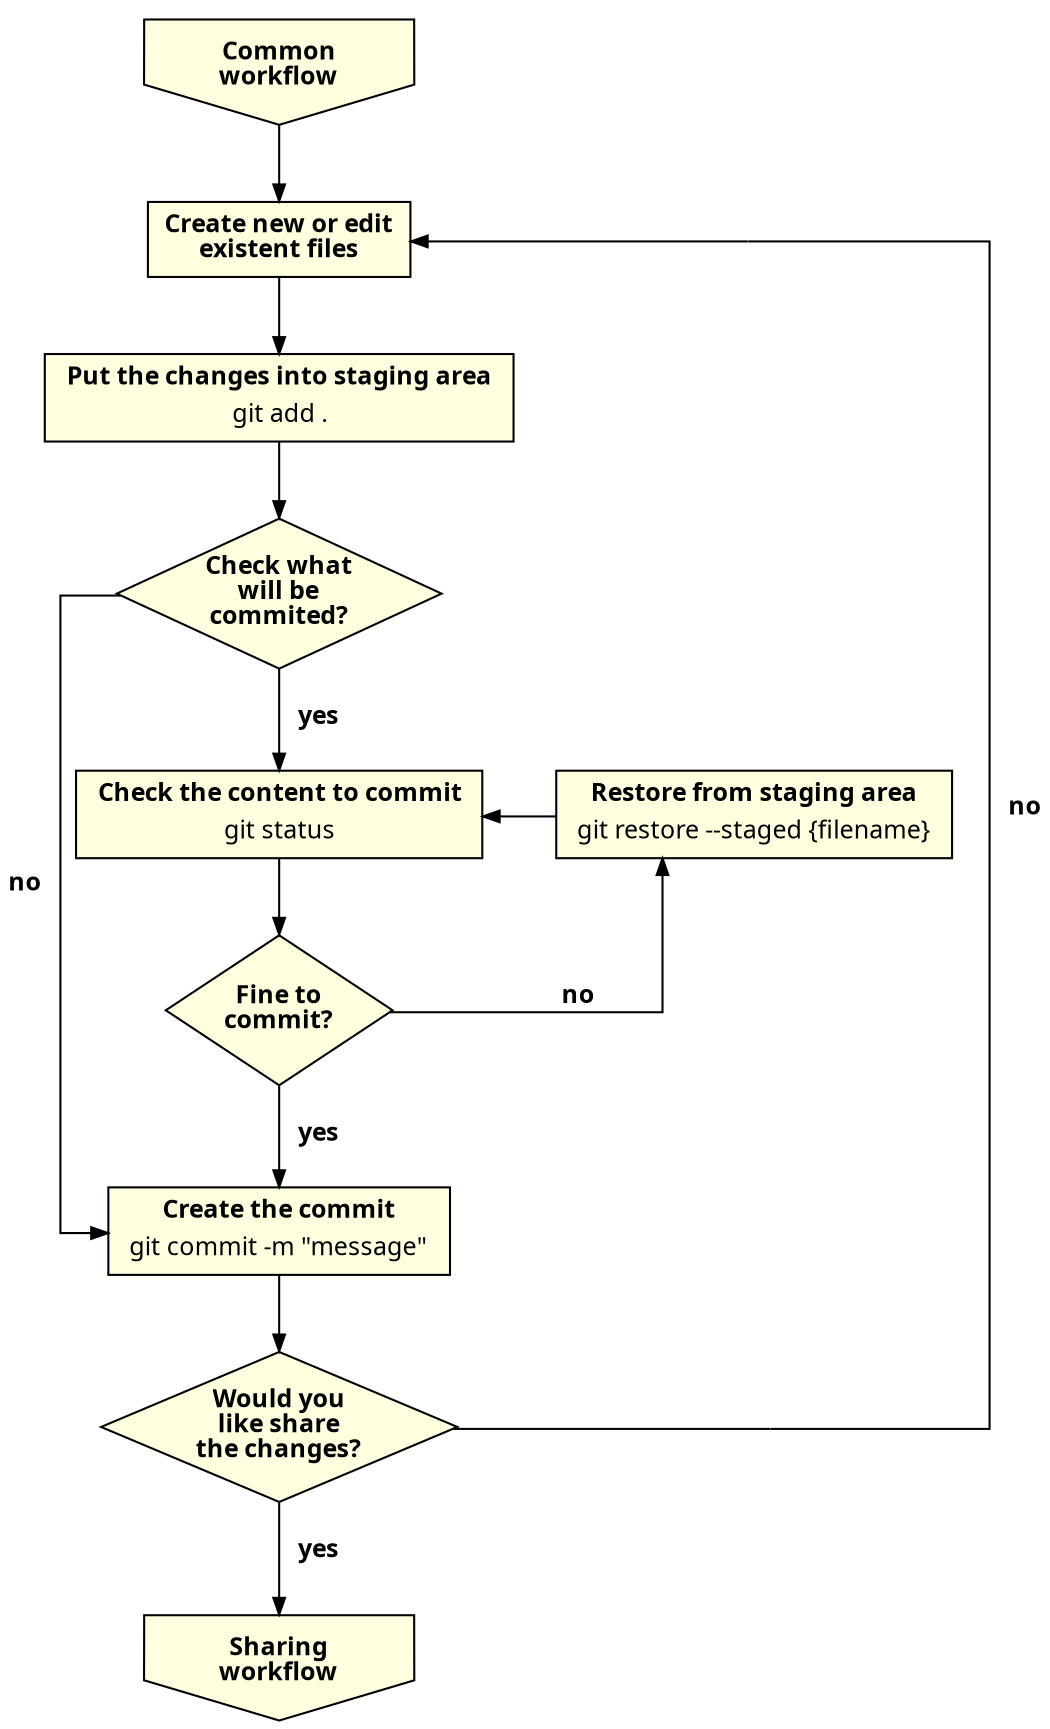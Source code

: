 digraph commonworkflow {
    splines = ortho;
    overlap = false;

    edge [
        arrowsize = 0.8,
        fontname = "Verdana",
        fontsize = 12
    ]

    node [
        shape = rect,
        style = filled,
        fillcolor = lightyellow,
        fontname = "Verdana",
        fontsize = 12
    ]

    // dot
    dot1 [
        shape = point,
        style = invis,
        width = 0
    ]
    dot2 [
        shape = point,
        style = invis,
        width = 0
    ]

    // workflow
    common_workflow [
        shape = invhouse,
        label = <<b>Common<br/>workflow</b>>,
        group = g1
    ]
    sharing_workflow [
        shape = invhouse,
        label = <<b>Sharing<br/>workflow</b>>,
        group = g1
    ]

    // actions
    create_new_files_or_edit_existent_files [
        label = <<b>Create new or edit<br/>existent files</b>>,
        group = g1
    ]

    // decisions
    check_commit [
        shape = diamond,
        label = <<b>Check what<br/>will be<br/>commited?</b>>,
        height = 1,
        group = g1
    ]
    fine_to_commit [
        shape = diamond,
        label = <<b>Fine to<br/>commit?</b>>,
        height = 1,
        group = g1
    ]
    share_changes [
        shape = diamond,
        label = <<b>Would you<br/>like share<br/>the changes?</b>>,
        height = 1,
        group = g1
    ]

    // commands
    git_add [
        label = <
            <table border="0" cellborder="0" cellspacing="0">
            <tr><td><b>Put the changes into staging area</b></td></tr>
            <tr><td>git add .</td></tr>
            </table>
        >,
        group = g1
    ]
    git_status [
        label = <
            <table border="0" cellborder="0" cellspacing="0">
            <tr><td><b>Check the content to commit</b></td></tr>
            <tr><td>git status</td></tr>
            </table>
        >,
        group = g1
    ]
    git_restore [
        label = <
            <table border="0" cellborder="0" cellspacing="0">
            <tr><td><b>Restore from staging area</b></td></tr>
            <tr><td>git restore --staged {filename}</td></tr>
            </table>
        >
    ]
    git_commit [
        label = <
            <table border="0" cellborder="0" cellspacing="0">
            <tr><td><b>Create the commit</b></td></tr>
            <tr><td>git commit -m "message"</td></tr>
            </table>
        >,
        group = g1
    ]

    // relations
    common_workflow -> create_new_files_or_edit_existent_files
    create_new_files_or_edit_existent_files -> git_add
    create_new_files_or_edit_existent_files -> dot2 [dir = back ]
    git_add -> check_commit
    check_commit -> git_status [label = <<b>   yes</b>>]
    check_commit -> git_commit [xlabel = <<b>no   </b>>, constraint = false]
    git_status -> fine_to_commit
    fine_to_commit -> git_commit [label = <<b>   yes</b>>]
    fine_to_commit -> git_restore [xlabel = <<b>no</b>>, constraint = false]
    git_restore -> git_status
    git_commit -> share_changes
    share_changes -> sharing_workflow [label = <<b>   yes</b>>]
    share_changes -> dot1 [dir = "none"]
    dot2 -> dot1 [xlabel = <<b>   no</b>>, dir = "none"]

    // put git_restore and git_status in the same row
    { rank = same; create_new_files_or_edit_existent_files; dot2; }
    { rank = same; git_restore; git_status; }
    { rank = same; share_changes; dot1; }
}
